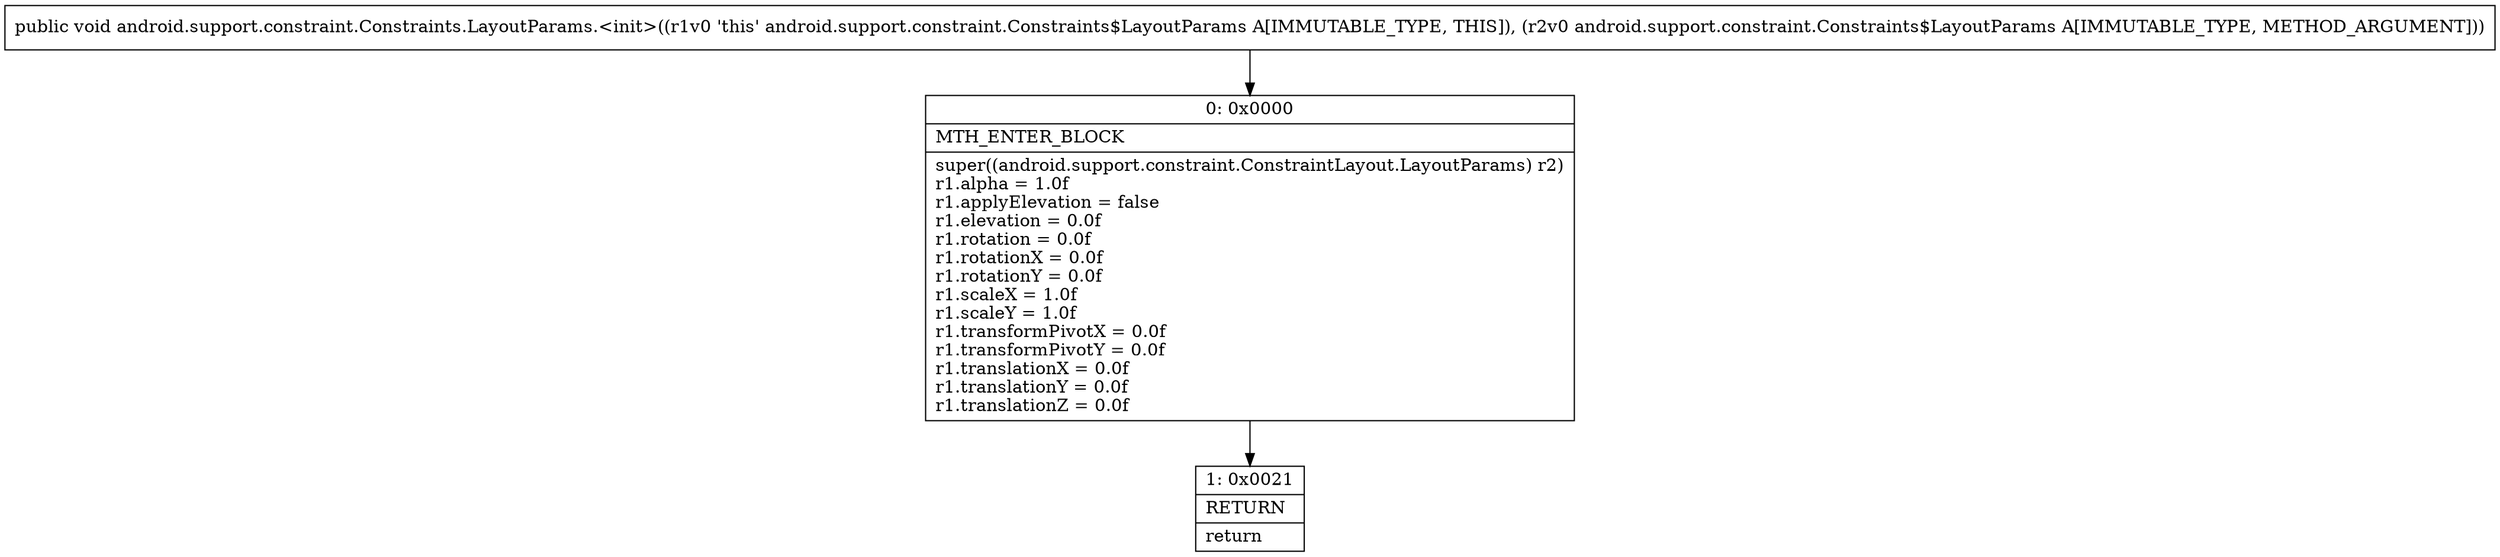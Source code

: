 digraph "CFG forandroid.support.constraint.Constraints.LayoutParams.\<init\>(Landroid\/support\/constraint\/Constraints$LayoutParams;)V" {
Node_0 [shape=record,label="{0\:\ 0x0000|MTH_ENTER_BLOCK\l|super((android.support.constraint.ConstraintLayout.LayoutParams) r2)\lr1.alpha = 1.0f\lr1.applyElevation = false\lr1.elevation = 0.0f\lr1.rotation = 0.0f\lr1.rotationX = 0.0f\lr1.rotationY = 0.0f\lr1.scaleX = 1.0f\lr1.scaleY = 1.0f\lr1.transformPivotX = 0.0f\lr1.transformPivotY = 0.0f\lr1.translationX = 0.0f\lr1.translationY = 0.0f\lr1.translationZ = 0.0f\l}"];
Node_1 [shape=record,label="{1\:\ 0x0021|RETURN\l|return\l}"];
MethodNode[shape=record,label="{public void android.support.constraint.Constraints.LayoutParams.\<init\>((r1v0 'this' android.support.constraint.Constraints$LayoutParams A[IMMUTABLE_TYPE, THIS]), (r2v0 android.support.constraint.Constraints$LayoutParams A[IMMUTABLE_TYPE, METHOD_ARGUMENT])) }"];
MethodNode -> Node_0;
Node_0 -> Node_1;
}

